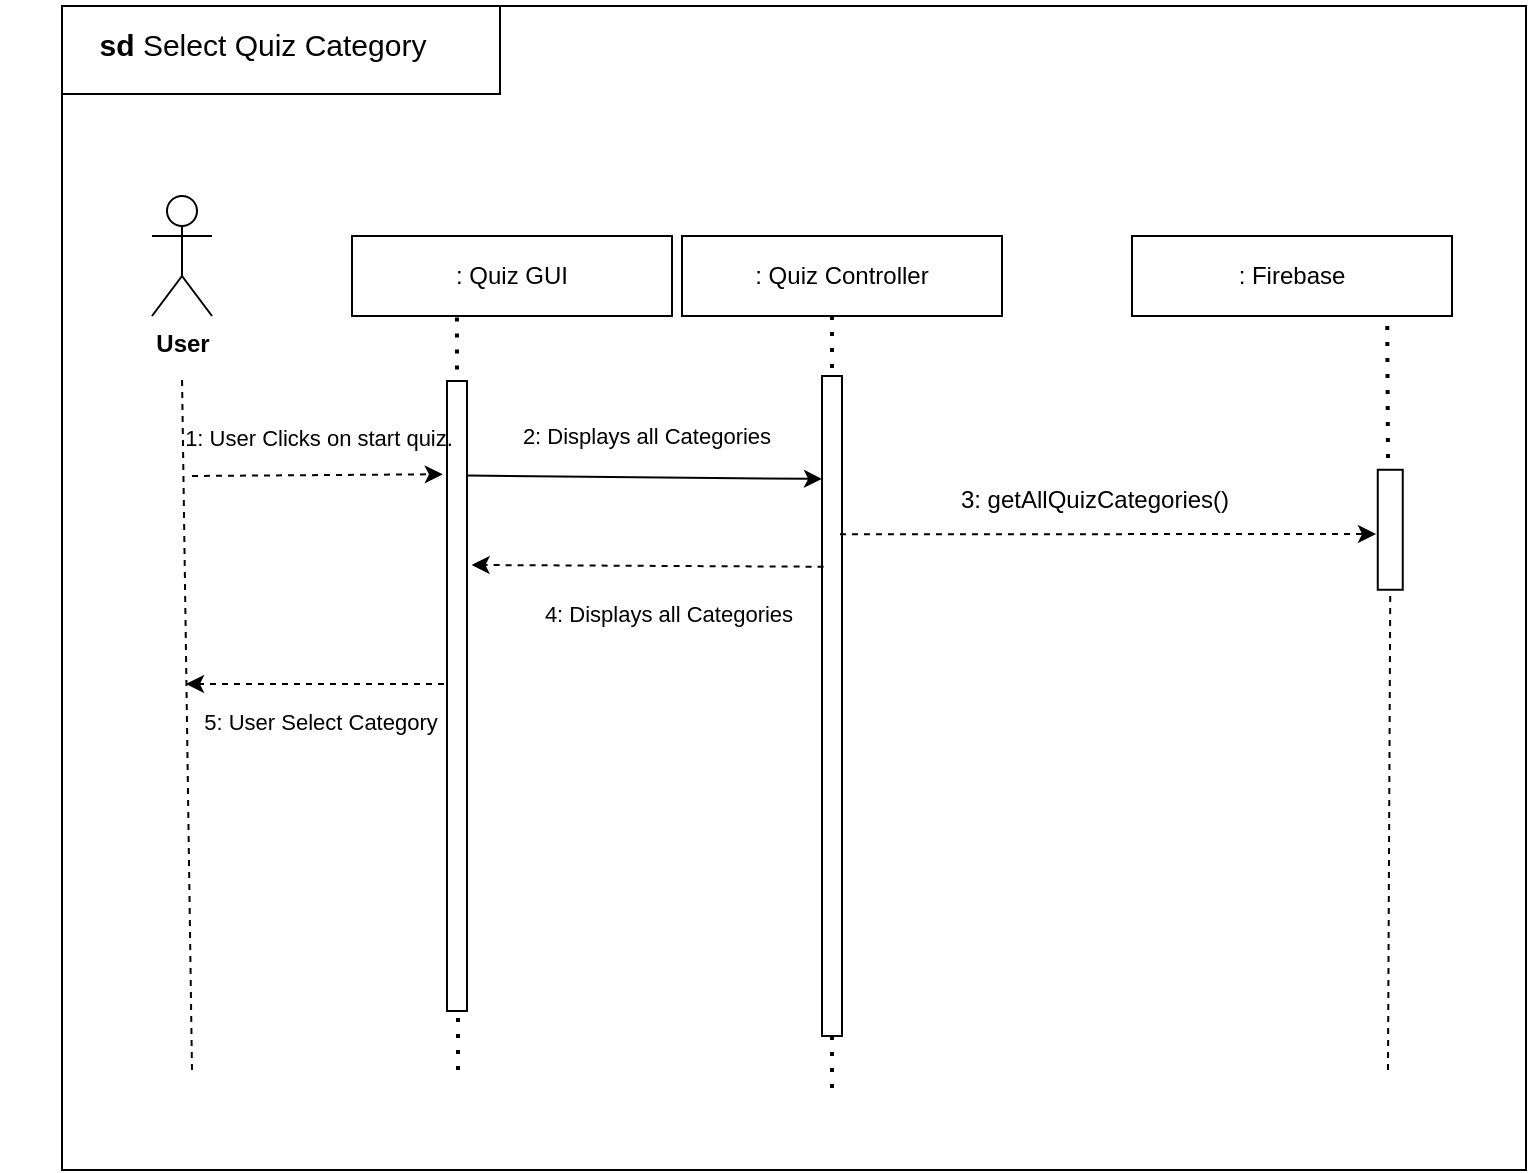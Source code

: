 <mxfile version="21.3.2" type="github">
  <diagram name="Page-1" id="2dU7M76fELoN2mDq0Bwb">
    <mxGraphModel dx="1562" dy="810" grid="0" gridSize="10" guides="1" tooltips="1" connect="1" arrows="1" fold="1" page="1" pageScale="1" pageWidth="1100" pageHeight="850" math="0" shadow="0">
      <root>
        <mxCell id="0" />
        <mxCell id="1" parent="0" />
        <mxCell id="RCdqI_Ovwri8Ju2y_6tO-2" value="" style="group" parent="1" vertex="1" connectable="0">
          <mxGeometry x="150" y="96" width="732" height="582" as="geometry" />
        </mxCell>
        <mxCell id="glwzCVS7DkdntRkq9uP9-1" value="" style="rounded=0;whiteSpace=wrap;html=1;" parent="RCdqI_Ovwri8Ju2y_6tO-2" vertex="1">
          <mxGeometry width="732" height="582" as="geometry" />
        </mxCell>
        <mxCell id="glwzCVS7DkdntRkq9uP9-2" value="" style="endArrow=none;dashed=1;html=1;rounded=0;" parent="RCdqI_Ovwri8Ju2y_6tO-2" edge="1">
          <mxGeometry width="50" height="50" relative="1" as="geometry">
            <mxPoint x="65" y="532" as="sourcePoint" />
            <mxPoint x="60" y="185" as="targetPoint" />
          </mxGeometry>
        </mxCell>
        <mxCell id="glwzCVS7DkdntRkq9uP9-3" value="&lt;b&gt;User&lt;/b&gt;" style="shape=umlActor;verticalLabelPosition=bottom;verticalAlign=top;html=1;outlineConnect=0;" parent="RCdqI_Ovwri8Ju2y_6tO-2" vertex="1">
          <mxGeometry x="45" y="95" width="30" height="60" as="geometry" />
        </mxCell>
        <mxCell id="glwzCVS7DkdntRkq9uP9-4" value=": Quiz GUI" style="rounded=0;whiteSpace=wrap;html=1;" parent="RCdqI_Ovwri8Ju2y_6tO-2" vertex="1">
          <mxGeometry x="145" y="115" width="160" height="40" as="geometry" />
        </mxCell>
        <mxCell id="glwzCVS7DkdntRkq9uP9-5" value=": Quiz Controller" style="rounded=0;whiteSpace=wrap;html=1;" parent="RCdqI_Ovwri8Ju2y_6tO-2" vertex="1">
          <mxGeometry x="310" y="115" width="160" height="40" as="geometry" />
        </mxCell>
        <mxCell id="glwzCVS7DkdntRkq9uP9-6" value=": Firebase" style="rounded=0;whiteSpace=wrap;html=1;" parent="RCdqI_Ovwri8Ju2y_6tO-2" vertex="1">
          <mxGeometry x="535" y="115" width="160" height="40" as="geometry" />
        </mxCell>
        <mxCell id="glwzCVS7DkdntRkq9uP9-7" value="" style="rounded=0;whiteSpace=wrap;html=1;rotation=90;" parent="RCdqI_Ovwri8Ju2y_6tO-2" vertex="1">
          <mxGeometry x="40" y="340" width="315" height="10" as="geometry" />
        </mxCell>
        <mxCell id="glwzCVS7DkdntRkq9uP9-8" value="" style="rounded=0;whiteSpace=wrap;html=1;rotation=90;" parent="RCdqI_Ovwri8Ju2y_6tO-2" vertex="1">
          <mxGeometry x="220" y="345" width="330" height="10" as="geometry" />
        </mxCell>
        <mxCell id="glwzCVS7DkdntRkq9uP9-9" value="" style="rounded=0;whiteSpace=wrap;html=1;rotation=90;" parent="RCdqI_Ovwri8Ju2y_6tO-2" vertex="1">
          <mxGeometry x="634.13" y="255.63" width="60" height="12.5" as="geometry" />
        </mxCell>
        <mxCell id="glwzCVS7DkdntRkq9uP9-10" value="" style="endArrow=classic;html=1;rounded=0;dashed=1;entryX=0.148;entryY=1.21;entryDx=0;entryDy=0;entryPerimeter=0;" parent="RCdqI_Ovwri8Ju2y_6tO-2" target="glwzCVS7DkdntRkq9uP9-7" edge="1">
          <mxGeometry width="50" height="50" relative="1" as="geometry">
            <mxPoint x="65" y="235" as="sourcePoint" />
            <mxPoint x="185" y="235" as="targetPoint" />
          </mxGeometry>
        </mxCell>
        <mxCell id="glwzCVS7DkdntRkq9uP9-11" value="" style="endArrow=classic;html=1;rounded=0;exitX=0.15;exitY=0.01;exitDx=0;exitDy=0;exitPerimeter=0;entryX=0.156;entryY=1;entryDx=0;entryDy=0;entryPerimeter=0;" parent="RCdqI_Ovwri8Ju2y_6tO-2" source="glwzCVS7DkdntRkq9uP9-7" target="glwzCVS7DkdntRkq9uP9-8" edge="1">
          <mxGeometry width="50" height="50" relative="1" as="geometry">
            <mxPoint x="206.5" y="236" as="sourcePoint" />
            <mxPoint x="375" y="235" as="targetPoint" />
          </mxGeometry>
        </mxCell>
        <mxCell id="glwzCVS7DkdntRkq9uP9-14" value="" style="endArrow=none;dashed=1;html=1;dashPattern=1 3;strokeWidth=2;rounded=0;exitX=0.328;exitY=1.02;exitDx=0;exitDy=0;exitPerimeter=0;entryX=0;entryY=0.5;entryDx=0;entryDy=0;" parent="RCdqI_Ovwri8Ju2y_6tO-2" source="glwzCVS7DkdntRkq9uP9-4" target="glwzCVS7DkdntRkq9uP9-7" edge="1">
          <mxGeometry width="50" height="50" relative="1" as="geometry">
            <mxPoint x="225" y="205" as="sourcePoint" />
            <mxPoint x="225" y="225.711" as="targetPoint" />
          </mxGeometry>
        </mxCell>
        <mxCell id="glwzCVS7DkdntRkq9uP9-15" value="" style="endArrow=none;dashed=1;html=1;dashPattern=1 3;strokeWidth=2;rounded=0;entryX=0;entryY=0.5;entryDx=0;entryDy=0;" parent="RCdqI_Ovwri8Ju2y_6tO-2" target="glwzCVS7DkdntRkq9uP9-8" edge="1">
          <mxGeometry width="50" height="50" relative="1" as="geometry">
            <mxPoint x="385" y="155" as="sourcePoint" />
            <mxPoint x="208" y="198" as="targetPoint" />
          </mxGeometry>
        </mxCell>
        <mxCell id="glwzCVS7DkdntRkq9uP9-16" value="" style="endArrow=none;dashed=1;html=1;dashPattern=1 3;strokeWidth=2;rounded=0;" parent="RCdqI_Ovwri8Ju2y_6tO-2" edge="1">
          <mxGeometry width="50" height="50" relative="1" as="geometry">
            <mxPoint x="662.63" y="160" as="sourcePoint" />
            <mxPoint x="663" y="228" as="targetPoint" />
          </mxGeometry>
        </mxCell>
        <mxCell id="glwzCVS7DkdntRkq9uP9-17" value="2: Displays all Categories" style="text;html=1;align=center;verticalAlign=middle;resizable=0;points=[];autosize=1;strokeColor=none;fillColor=none;fontSize=11;" parent="RCdqI_Ovwri8Ju2y_6tO-2" vertex="1">
          <mxGeometry x="221" y="202" width="142" height="25" as="geometry" />
        </mxCell>
        <mxCell id="glwzCVS7DkdntRkq9uP9-19" value="3: getAllQuizCategories()" style="text;html=1;align=center;verticalAlign=middle;resizable=0;points=[];autosize=1;strokeColor=none;fillColor=none;" parent="RCdqI_Ovwri8Ju2y_6tO-2" vertex="1">
          <mxGeometry x="440" y="234" width="152" height="26" as="geometry" />
        </mxCell>
        <mxCell id="glwzCVS7DkdntRkq9uP9-20" value="" style="endArrow=none;dashed=1;html=1;rounded=0;entryX=1;entryY=0.5;entryDx=0;entryDy=0;" parent="RCdqI_Ovwri8Ju2y_6tO-2" target="glwzCVS7DkdntRkq9uP9-9" edge="1">
          <mxGeometry width="50" height="50" relative="1" as="geometry">
            <mxPoint x="663" y="532" as="sourcePoint" />
            <mxPoint x="665" y="445" as="targetPoint" />
          </mxGeometry>
        </mxCell>
        <mxCell id="glwzCVS7DkdntRkq9uP9-21" value="1: User Clicks on start quiz." style="text;html=1;align=center;verticalAlign=middle;resizable=0;points=[];autosize=1;strokeColor=none;fillColor=none;fontSize=11;" parent="RCdqI_Ovwri8Ju2y_6tO-2" vertex="1">
          <mxGeometry x="52" y="203" width="152" height="25" as="geometry" />
        </mxCell>
        <mxCell id="glwzCVS7DkdntRkq9uP9-22" value="" style="rounded=0;whiteSpace=wrap;html=1;" parent="RCdqI_Ovwri8Ju2y_6tO-2" vertex="1">
          <mxGeometry width="219" height="44" as="geometry" />
        </mxCell>
        <mxCell id="glwzCVS7DkdntRkq9uP9-28" value="" style="endArrow=none;dashed=1;html=1;dashPattern=1 3;strokeWidth=2;rounded=0;entryX=0;entryY=0.5;entryDx=0;entryDy=0;" parent="RCdqI_Ovwri8Ju2y_6tO-2" edge="1">
          <mxGeometry width="50" height="50" relative="1" as="geometry">
            <mxPoint x="385" y="515" as="sourcePoint" />
            <mxPoint x="385" y="545" as="targetPoint" />
          </mxGeometry>
        </mxCell>
        <mxCell id="glwzCVS7DkdntRkq9uP9-29" value="" style="endArrow=none;dashed=1;html=1;dashPattern=1 3;strokeWidth=2;rounded=0;entryX=0;entryY=0.5;entryDx=0;entryDy=0;" parent="RCdqI_Ovwri8Ju2y_6tO-2" edge="1">
          <mxGeometry width="50" height="50" relative="1" as="geometry">
            <mxPoint x="198" y="506" as="sourcePoint" />
            <mxPoint x="198" y="536" as="targetPoint" />
          </mxGeometry>
        </mxCell>
        <mxCell id="RCdqI_Ovwri8Ju2y_6tO-1" value="" style="endArrow=classic;html=1;rounded=0;dashed=1;" parent="RCdqI_Ovwri8Ju2y_6tO-2" edge="1">
          <mxGeometry width="50" height="50" relative="1" as="geometry">
            <mxPoint x="389" y="264.13" as="sourcePoint" />
            <mxPoint x="657" y="264" as="targetPoint" />
          </mxGeometry>
        </mxCell>
        <mxCell id="glwzCVS7DkdntRkq9uP9-23" value="&lt;b style=&quot;font-size: 15px;&quot;&gt;sd&lt;/b&gt; Select Quiz Category" style="text;html=1;strokeColor=none;fillColor=none;align=center;verticalAlign=middle;whiteSpace=wrap;rounded=0;fontSize=15;" parent="RCdqI_Ovwri8Ju2y_6tO-2" vertex="1">
          <mxGeometry x="-31" y="-3" width="263" height="44" as="geometry" />
        </mxCell>
        <mxCell id="UBLBrIYjXySz2cA9EkZd-2" value="4: Displays all Categories" style="text;html=1;align=center;verticalAlign=middle;resizable=0;points=[];autosize=1;strokeColor=none;fillColor=none;fontSize=11;" vertex="1" parent="RCdqI_Ovwri8Ju2y_6tO-2">
          <mxGeometry x="232" y="291" width="142" height="25" as="geometry" />
        </mxCell>
        <mxCell id="UBLBrIYjXySz2cA9EkZd-3" value="" style="endArrow=classic;html=1;rounded=0;dashed=1;entryX=0.292;entryY=-0.23;entryDx=0;entryDy=0;entryPerimeter=0;exitX=0.289;exitY=0.92;exitDx=0;exitDy=0;exitPerimeter=0;" edge="1" parent="RCdqI_Ovwri8Ju2y_6tO-2" source="glwzCVS7DkdntRkq9uP9-8" target="glwzCVS7DkdntRkq9uP9-7">
          <mxGeometry width="50" height="50" relative="1" as="geometry">
            <mxPoint x="341" y="280" as="sourcePoint" />
            <mxPoint x="466" y="279" as="targetPoint" />
          </mxGeometry>
        </mxCell>
        <mxCell id="UBLBrIYjXySz2cA9EkZd-6" value="" style="endArrow=classic;html=1;rounded=0;dashed=1;entryX=0.292;entryY=-0.23;entryDx=0;entryDy=0;entryPerimeter=0;" edge="1" parent="RCdqI_Ovwri8Ju2y_6tO-2">
          <mxGeometry width="50" height="50" relative="1" as="geometry">
            <mxPoint x="191" y="339" as="sourcePoint" />
            <mxPoint x="62" y="339" as="targetPoint" />
          </mxGeometry>
        </mxCell>
        <mxCell id="UBLBrIYjXySz2cA9EkZd-7" value="5: User Select Category" style="text;html=1;align=center;verticalAlign=middle;resizable=0;points=[];autosize=1;strokeColor=none;fillColor=none;fontSize=11;" vertex="1" parent="RCdqI_Ovwri8Ju2y_6tO-2">
          <mxGeometry x="61" y="345" width="135" height="25" as="geometry" />
        </mxCell>
      </root>
    </mxGraphModel>
  </diagram>
</mxfile>

